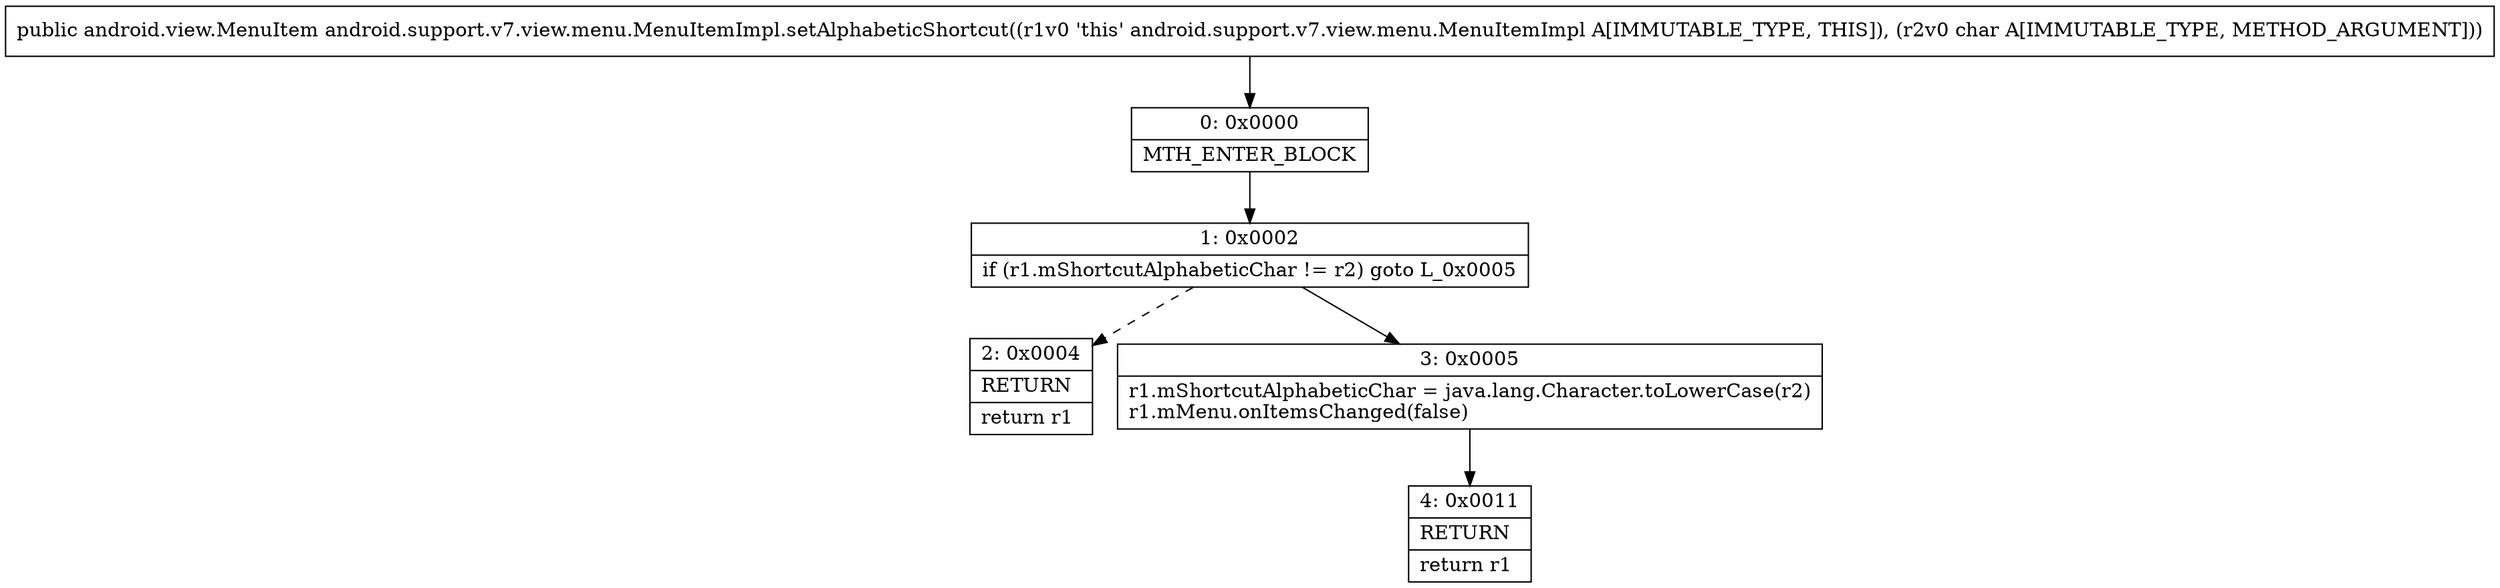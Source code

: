 digraph "CFG forandroid.support.v7.view.menu.MenuItemImpl.setAlphabeticShortcut(C)Landroid\/view\/MenuItem;" {
Node_0 [shape=record,label="{0\:\ 0x0000|MTH_ENTER_BLOCK\l}"];
Node_1 [shape=record,label="{1\:\ 0x0002|if (r1.mShortcutAlphabeticChar != r2) goto L_0x0005\l}"];
Node_2 [shape=record,label="{2\:\ 0x0004|RETURN\l|return r1\l}"];
Node_3 [shape=record,label="{3\:\ 0x0005|r1.mShortcutAlphabeticChar = java.lang.Character.toLowerCase(r2)\lr1.mMenu.onItemsChanged(false)\l}"];
Node_4 [shape=record,label="{4\:\ 0x0011|RETURN\l|return r1\l}"];
MethodNode[shape=record,label="{public android.view.MenuItem android.support.v7.view.menu.MenuItemImpl.setAlphabeticShortcut((r1v0 'this' android.support.v7.view.menu.MenuItemImpl A[IMMUTABLE_TYPE, THIS]), (r2v0 char A[IMMUTABLE_TYPE, METHOD_ARGUMENT])) }"];
MethodNode -> Node_0;
Node_0 -> Node_1;
Node_1 -> Node_2[style=dashed];
Node_1 -> Node_3;
Node_3 -> Node_4;
}

